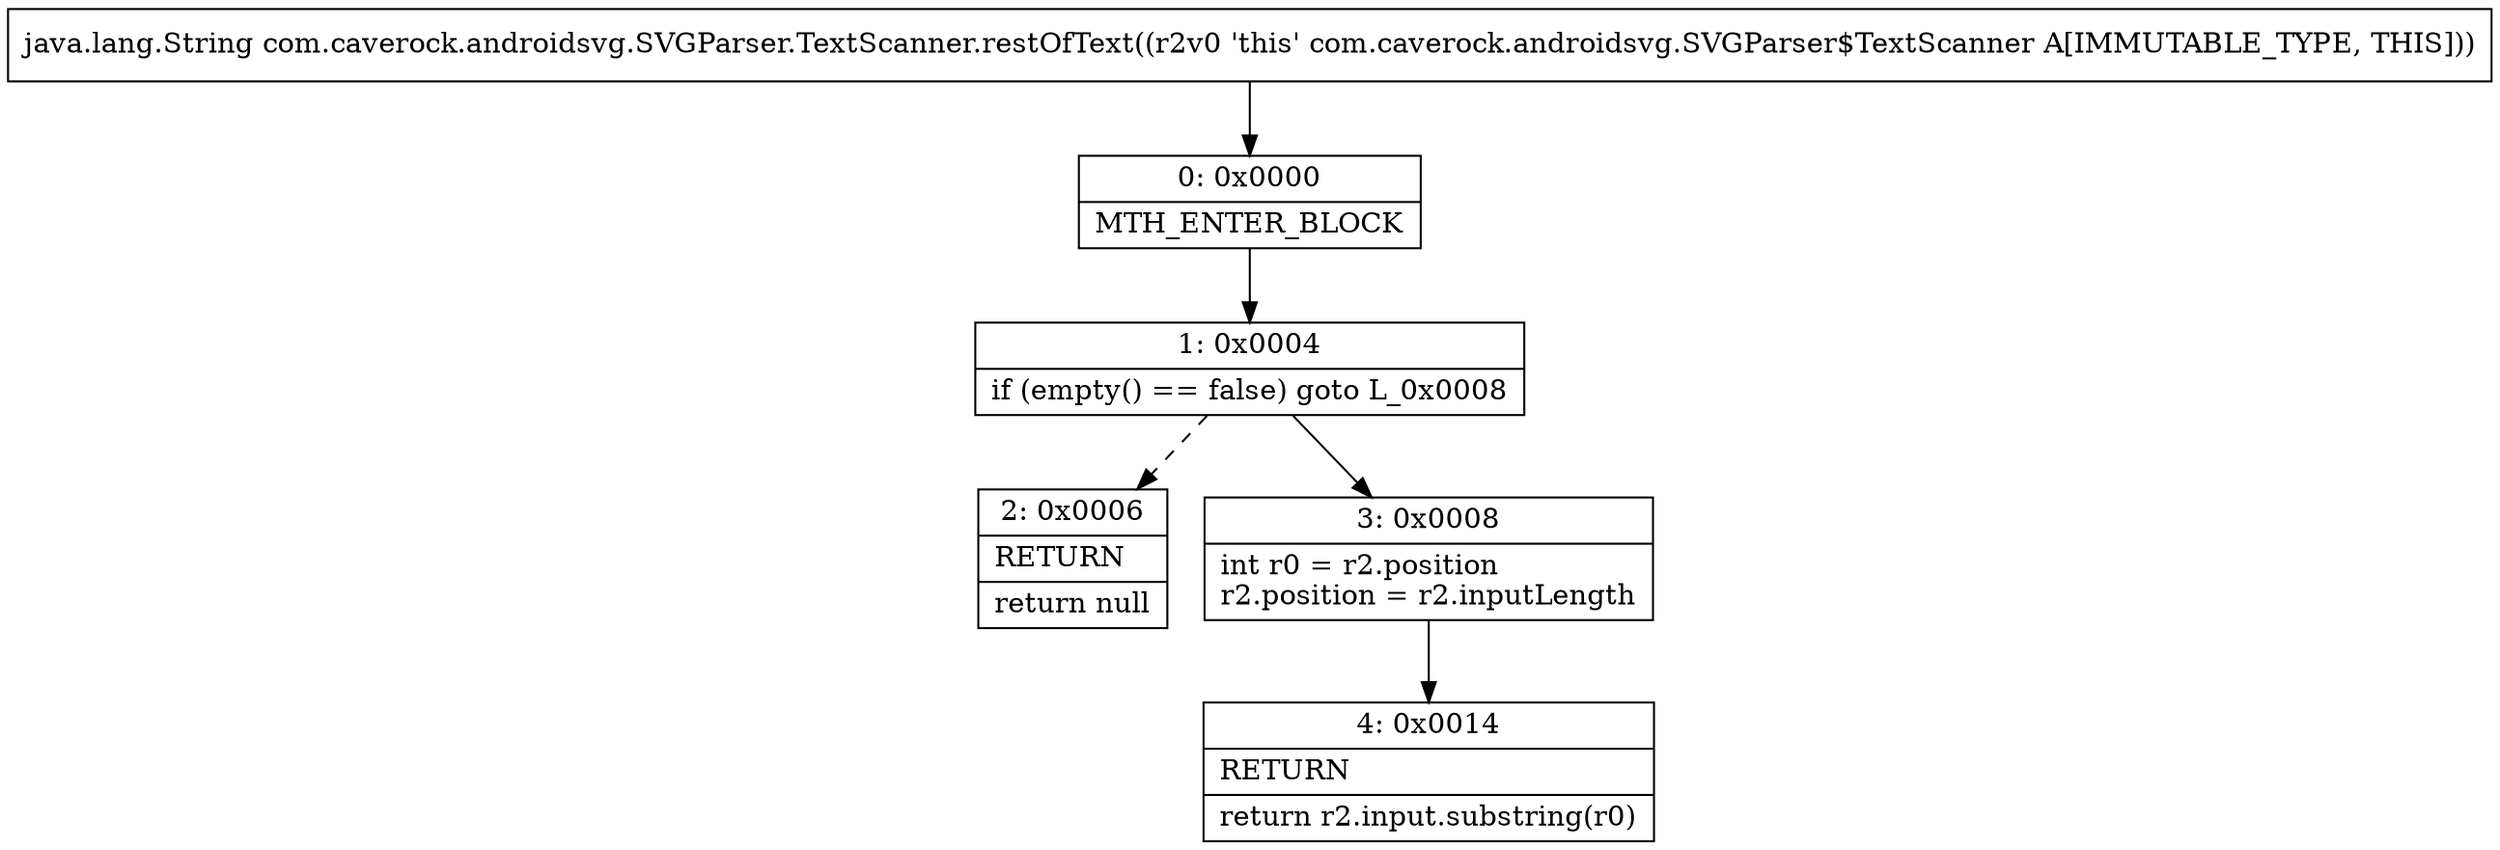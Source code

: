 digraph "CFG forcom.caverock.androidsvg.SVGParser.TextScanner.restOfText()Ljava\/lang\/String;" {
Node_0 [shape=record,label="{0\:\ 0x0000|MTH_ENTER_BLOCK\l}"];
Node_1 [shape=record,label="{1\:\ 0x0004|if (empty() == false) goto L_0x0008\l}"];
Node_2 [shape=record,label="{2\:\ 0x0006|RETURN\l|return null\l}"];
Node_3 [shape=record,label="{3\:\ 0x0008|int r0 = r2.position\lr2.position = r2.inputLength\l}"];
Node_4 [shape=record,label="{4\:\ 0x0014|RETURN\l|return r2.input.substring(r0)\l}"];
MethodNode[shape=record,label="{java.lang.String com.caverock.androidsvg.SVGParser.TextScanner.restOfText((r2v0 'this' com.caverock.androidsvg.SVGParser$TextScanner A[IMMUTABLE_TYPE, THIS])) }"];
MethodNode -> Node_0;
Node_0 -> Node_1;
Node_1 -> Node_2[style=dashed];
Node_1 -> Node_3;
Node_3 -> Node_4;
}

